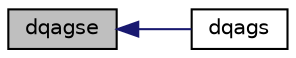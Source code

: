 digraph "dqagse"
{
  edge [fontname="Helvetica",fontsize="10",labelfontname="Helvetica",labelfontsize="10"];
  node [fontname="Helvetica",fontsize="10",shape=record];
  rankdir="LR";
  Node1 [label="dqagse",height=0.2,width=0.4,color="black", fillcolor="grey75", style="filled", fontcolor="black"];
  Node1 -> Node2 [dir="back",color="midnightblue",fontsize="10",style="solid",fontname="Helvetica"];
  Node2 [label="dqags",height=0.2,width=0.4,color="black", fillcolor="white", style="filled",URL="$quadpack__double_8f90.html#a37e84440640f78a4bccdd3fe1d841d50"];
}
